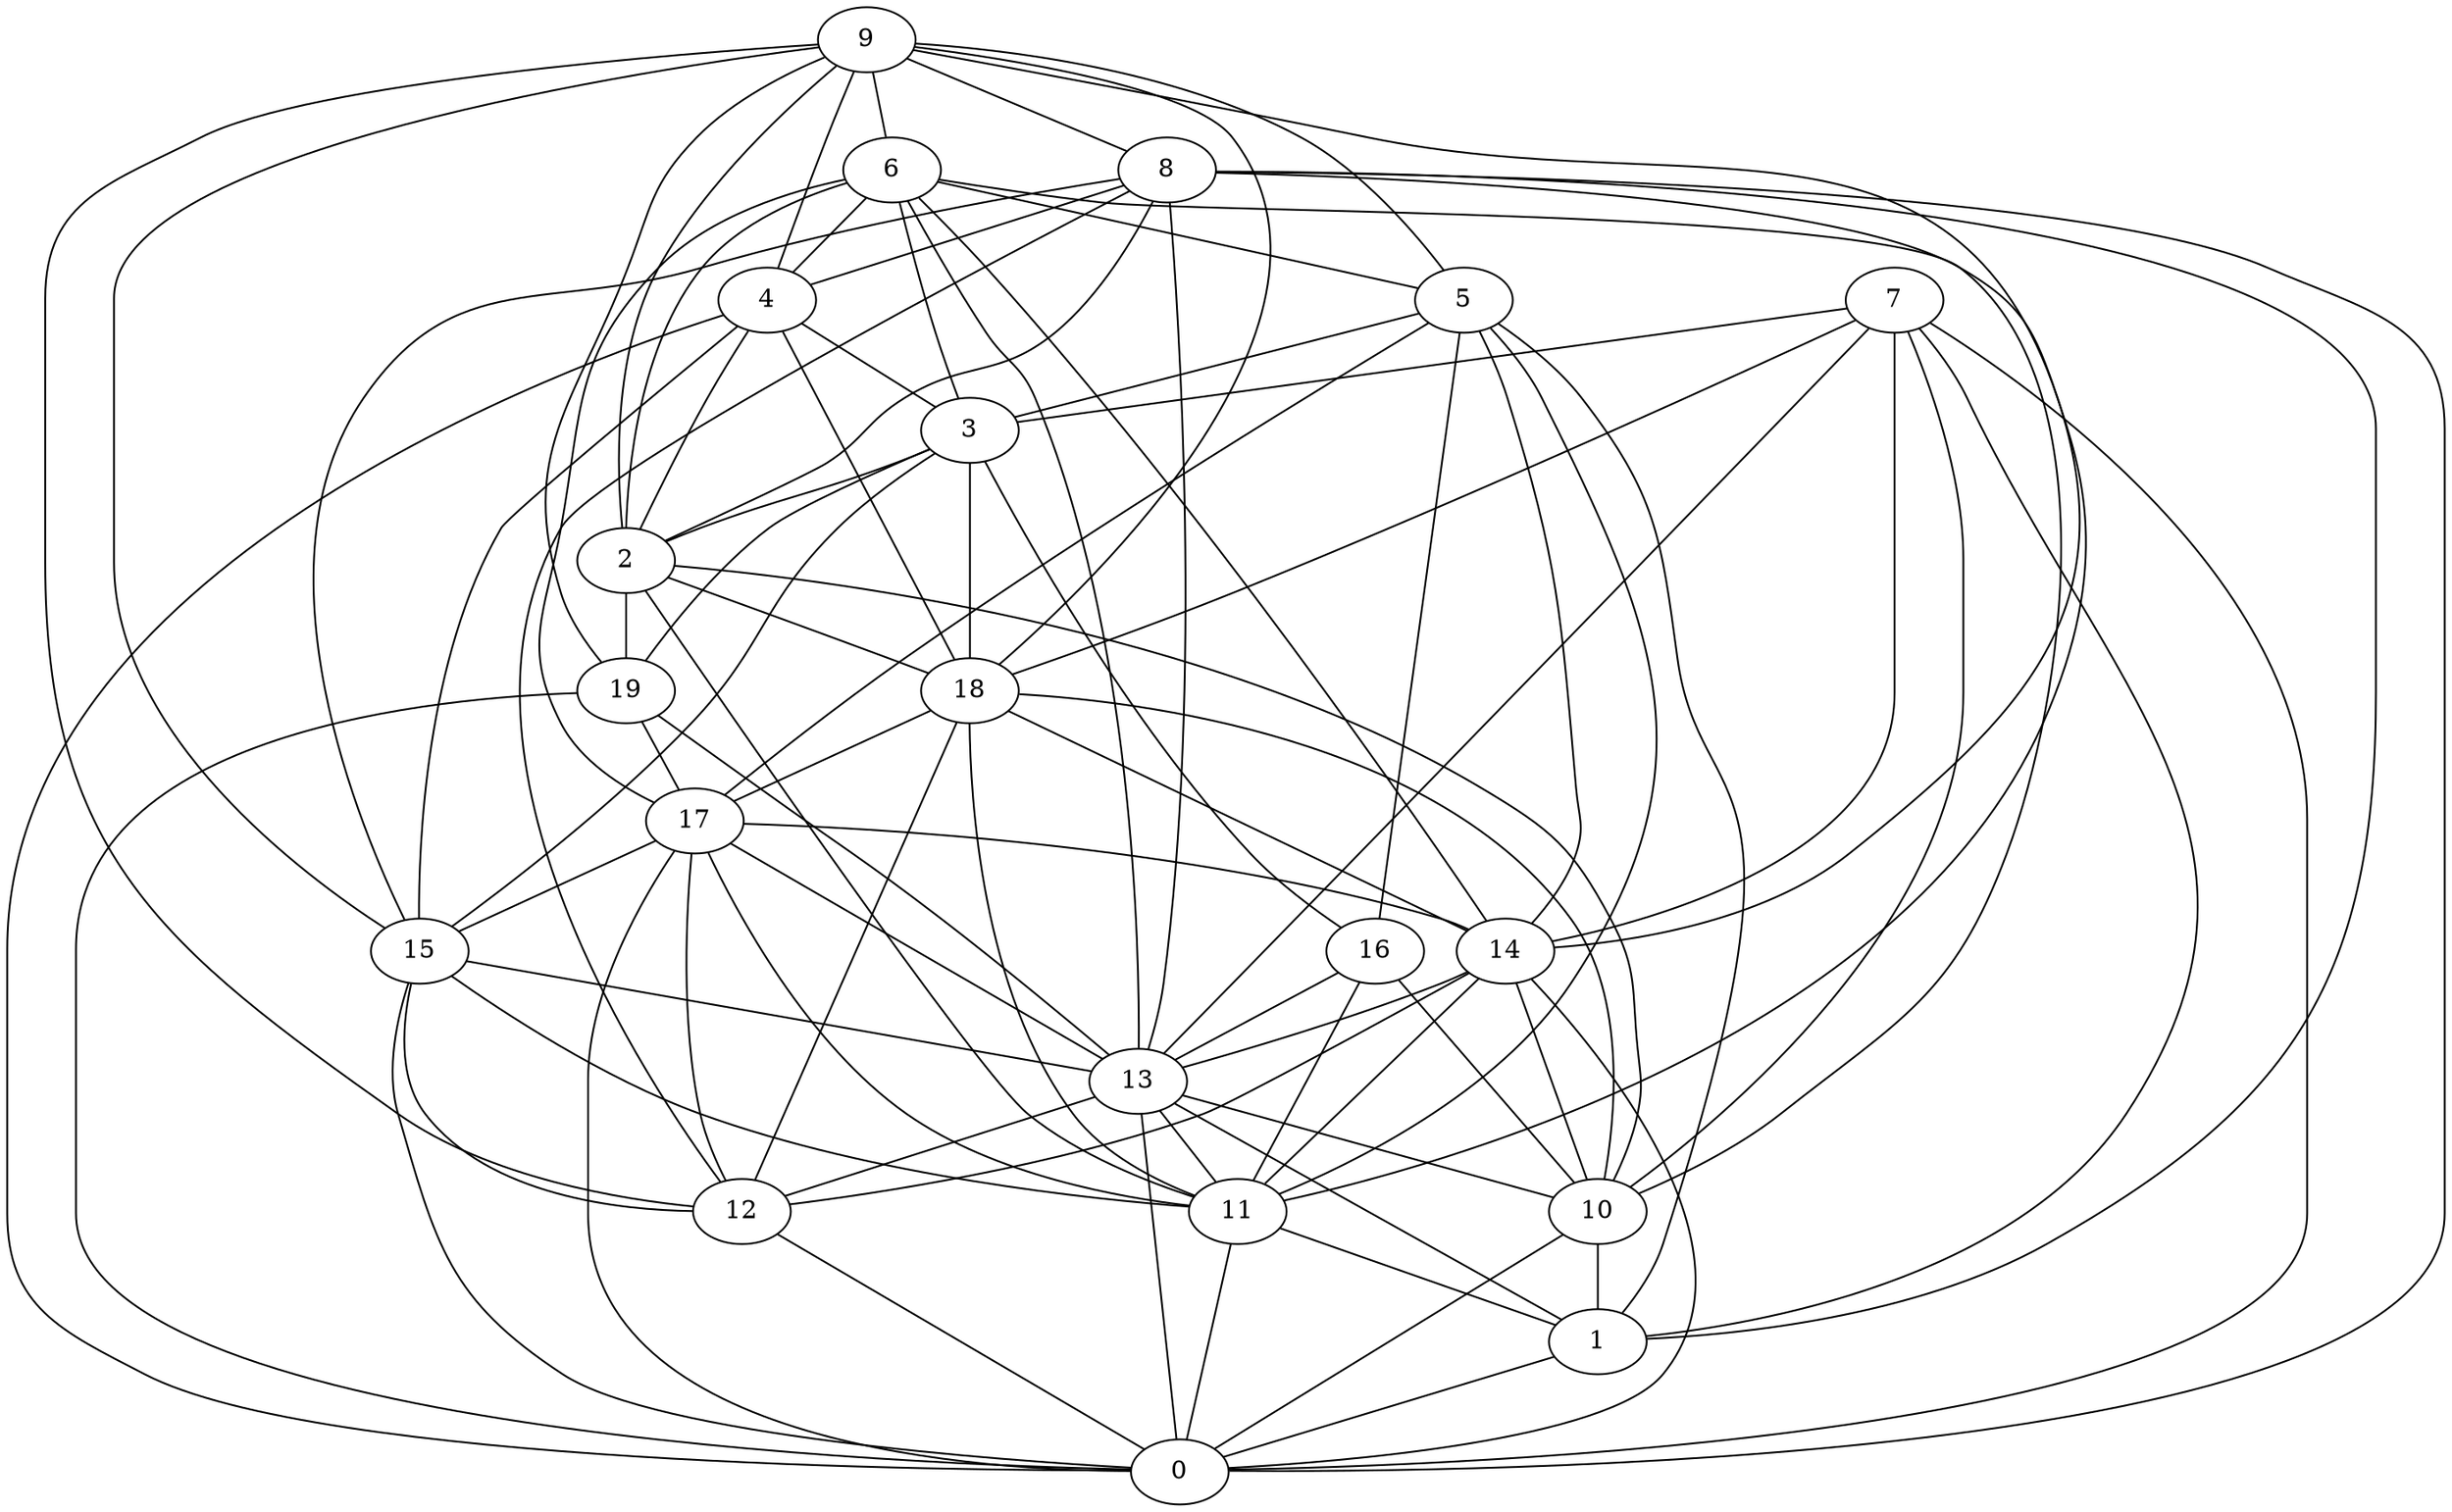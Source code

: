 digraph GG_graph {

subgraph G_graph {
edge [color = black]
"3" -> "19" [dir = none]
"3" -> "18" [dir = none]
"3" -> "15" [dir = none]
"16" -> "11" [dir = none]
"16" -> "10" [dir = none]
"16" -> "13" [dir = none]
"14" -> "12" [dir = none]
"14" -> "11" [dir = none]
"14" -> "0" [dir = none]
"14" -> "10" [dir = none]
"14" -> "13" [dir = none]
"2" -> "10" [dir = none]
"2" -> "11" [dir = none]
"2" -> "18" [dir = none]
"19" -> "13" [dir = none]
"19" -> "17" [dir = none]
"6" -> "4" [dir = none]
"6" -> "17" [dir = none]
"6" -> "14" [dir = none]
"6" -> "5" [dir = none]
"6" -> "3" [dir = none]
"6" -> "2" [dir = none]
"6" -> "10" [dir = none]
"5" -> "3" [dir = none]
"5" -> "17" [dir = none]
"5" -> "11" [dir = none]
"18" -> "14" [dir = none]
"11" -> "1" [dir = none]
"11" -> "0" [dir = none]
"7" -> "0" [dir = none]
"7" -> "13" [dir = none]
"7" -> "14" [dir = none]
"7" -> "3" [dir = none]
"7" -> "1" [dir = none]
"17" -> "15" [dir = none]
"17" -> "14" [dir = none]
"17" -> "11" [dir = none]
"17" -> "12" [dir = none]
"8" -> "0" [dir = none]
"8" -> "13" [dir = none]
"4" -> "18" [dir = none]
"4" -> "15" [dir = none]
"4" -> "0" [dir = none]
"9" -> "19" [dir = none]
"9" -> "6" [dir = none]
"9" -> "15" [dir = none]
"9" -> "18" [dir = none]
"9" -> "5" [dir = none]
"9" -> "14" [dir = none]
"9" -> "8" [dir = none]
"13" -> "10" [dir = none]
"13" -> "12" [dir = none]
"13" -> "11" [dir = none]
"15" -> "12" [dir = none]
"15" -> "11" [dir = none]
"15" -> "0" [dir = none]
"10" -> "1" [dir = none]
"19" -> "0" [dir = none]
"1" -> "0" [dir = none]
"8" -> "11" [dir = none]
"7" -> "10" [dir = none]
"12" -> "0" [dir = none]
"6" -> "13" [dir = none]
"3" -> "16" [dir = none]
"9" -> "4" [dir = none]
"13" -> "0" [dir = none]
"13" -> "1" [dir = none]
"5" -> "16" [dir = none]
"7" -> "18" [dir = none]
"9" -> "2" [dir = none]
"8" -> "2" [dir = none]
"5" -> "1" [dir = none]
"8" -> "12" [dir = none]
"4" -> "2" [dir = none]
"15" -> "13" [dir = none]
"10" -> "0" [dir = none]
"8" -> "1" [dir = none]
"5" -> "14" [dir = none]
"8" -> "15" [dir = none]
"9" -> "12" [dir = none]
"18" -> "17" [dir = none]
"4" -> "3" [dir = none]
"3" -> "2" [dir = none]
"18" -> "12" [dir = none]
"17" -> "0" [dir = none]
"2" -> "19" [dir = none]
"8" -> "4" [dir = none]
"17" -> "13" [dir = none]
"18" -> "10" [dir = none]
"18" -> "11" [dir = none]
}

}
